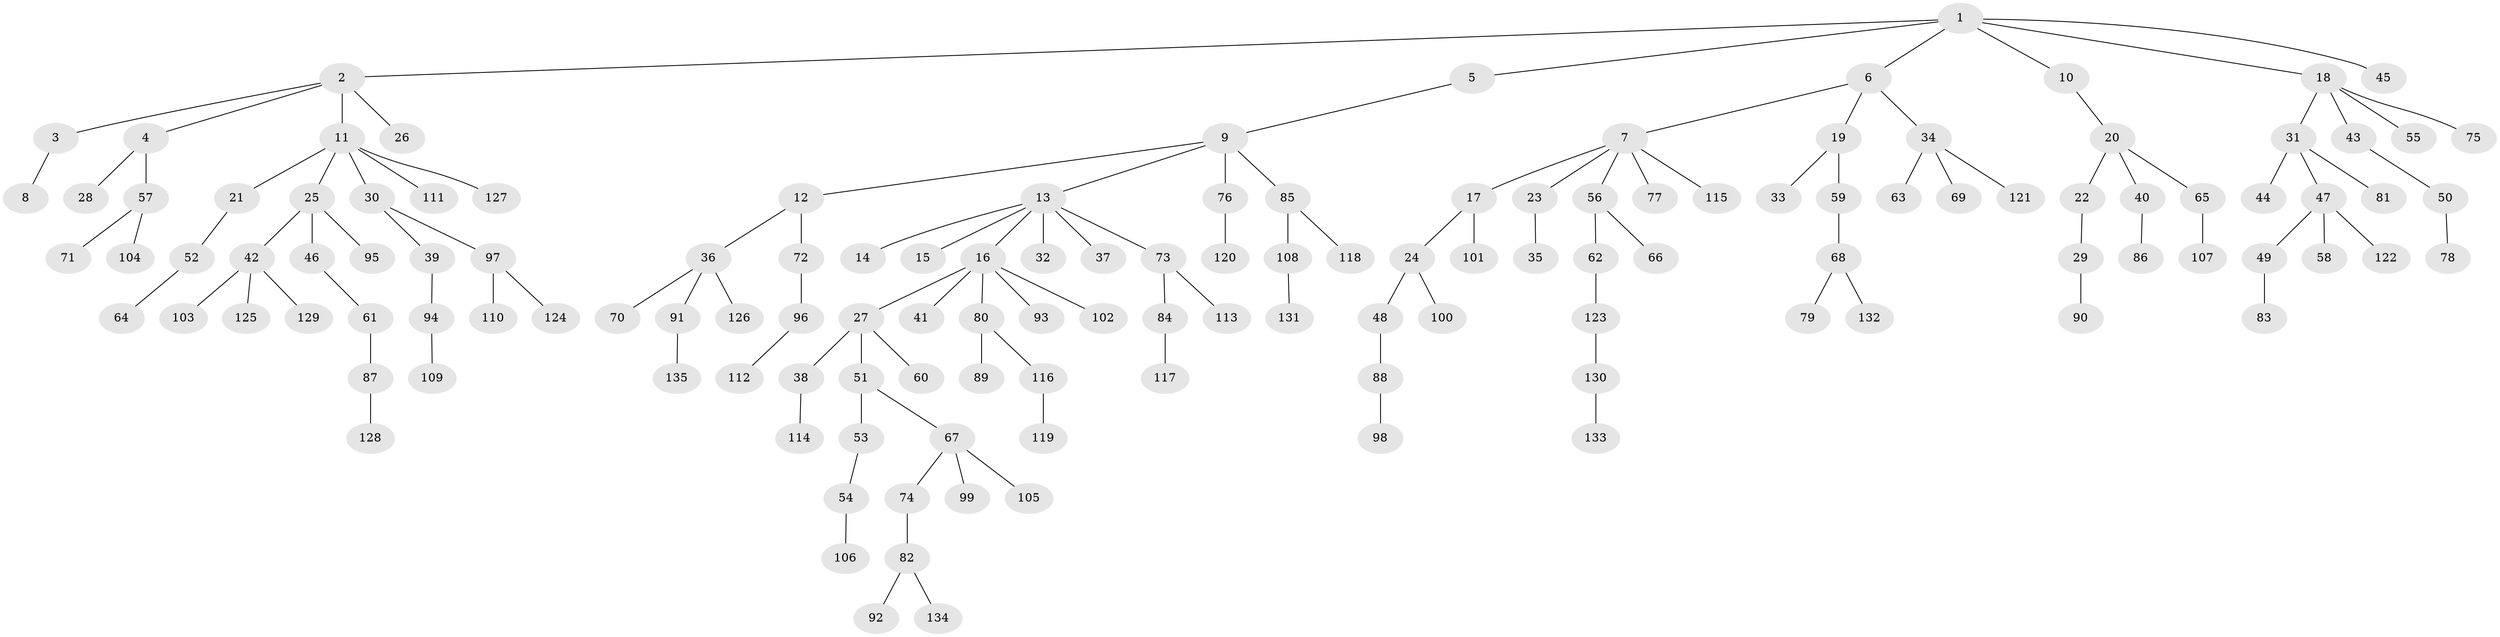 // Generated by graph-tools (version 1.1) at 2025/26/03/09/25 03:26:28]
// undirected, 135 vertices, 134 edges
graph export_dot {
graph [start="1"]
  node [color=gray90,style=filled];
  1;
  2;
  3;
  4;
  5;
  6;
  7;
  8;
  9;
  10;
  11;
  12;
  13;
  14;
  15;
  16;
  17;
  18;
  19;
  20;
  21;
  22;
  23;
  24;
  25;
  26;
  27;
  28;
  29;
  30;
  31;
  32;
  33;
  34;
  35;
  36;
  37;
  38;
  39;
  40;
  41;
  42;
  43;
  44;
  45;
  46;
  47;
  48;
  49;
  50;
  51;
  52;
  53;
  54;
  55;
  56;
  57;
  58;
  59;
  60;
  61;
  62;
  63;
  64;
  65;
  66;
  67;
  68;
  69;
  70;
  71;
  72;
  73;
  74;
  75;
  76;
  77;
  78;
  79;
  80;
  81;
  82;
  83;
  84;
  85;
  86;
  87;
  88;
  89;
  90;
  91;
  92;
  93;
  94;
  95;
  96;
  97;
  98;
  99;
  100;
  101;
  102;
  103;
  104;
  105;
  106;
  107;
  108;
  109;
  110;
  111;
  112;
  113;
  114;
  115;
  116;
  117;
  118;
  119;
  120;
  121;
  122;
  123;
  124;
  125;
  126;
  127;
  128;
  129;
  130;
  131;
  132;
  133;
  134;
  135;
  1 -- 2;
  1 -- 5;
  1 -- 6;
  1 -- 10;
  1 -- 18;
  1 -- 45;
  2 -- 3;
  2 -- 4;
  2 -- 11;
  2 -- 26;
  3 -- 8;
  4 -- 28;
  4 -- 57;
  5 -- 9;
  6 -- 7;
  6 -- 19;
  6 -- 34;
  7 -- 17;
  7 -- 23;
  7 -- 56;
  7 -- 77;
  7 -- 115;
  9 -- 12;
  9 -- 13;
  9 -- 76;
  9 -- 85;
  10 -- 20;
  11 -- 21;
  11 -- 25;
  11 -- 30;
  11 -- 111;
  11 -- 127;
  12 -- 36;
  12 -- 72;
  13 -- 14;
  13 -- 15;
  13 -- 16;
  13 -- 32;
  13 -- 37;
  13 -- 73;
  16 -- 27;
  16 -- 41;
  16 -- 80;
  16 -- 93;
  16 -- 102;
  17 -- 24;
  17 -- 101;
  18 -- 31;
  18 -- 43;
  18 -- 55;
  18 -- 75;
  19 -- 33;
  19 -- 59;
  20 -- 22;
  20 -- 40;
  20 -- 65;
  21 -- 52;
  22 -- 29;
  23 -- 35;
  24 -- 48;
  24 -- 100;
  25 -- 42;
  25 -- 46;
  25 -- 95;
  27 -- 38;
  27 -- 51;
  27 -- 60;
  29 -- 90;
  30 -- 39;
  30 -- 97;
  31 -- 44;
  31 -- 47;
  31 -- 81;
  34 -- 63;
  34 -- 69;
  34 -- 121;
  36 -- 70;
  36 -- 91;
  36 -- 126;
  38 -- 114;
  39 -- 94;
  40 -- 86;
  42 -- 103;
  42 -- 125;
  42 -- 129;
  43 -- 50;
  46 -- 61;
  47 -- 49;
  47 -- 58;
  47 -- 122;
  48 -- 88;
  49 -- 83;
  50 -- 78;
  51 -- 53;
  51 -- 67;
  52 -- 64;
  53 -- 54;
  54 -- 106;
  56 -- 62;
  56 -- 66;
  57 -- 71;
  57 -- 104;
  59 -- 68;
  61 -- 87;
  62 -- 123;
  65 -- 107;
  67 -- 74;
  67 -- 99;
  67 -- 105;
  68 -- 79;
  68 -- 132;
  72 -- 96;
  73 -- 84;
  73 -- 113;
  74 -- 82;
  76 -- 120;
  80 -- 89;
  80 -- 116;
  82 -- 92;
  82 -- 134;
  84 -- 117;
  85 -- 108;
  85 -- 118;
  87 -- 128;
  88 -- 98;
  91 -- 135;
  94 -- 109;
  96 -- 112;
  97 -- 110;
  97 -- 124;
  108 -- 131;
  116 -- 119;
  123 -- 130;
  130 -- 133;
}
